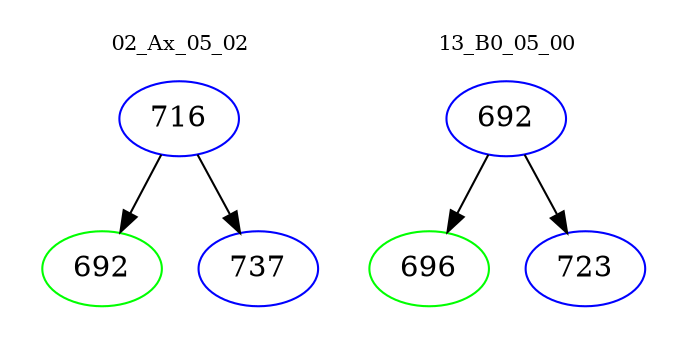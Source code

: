 digraph{
subgraph cluster_0 {
color = white
label = "02_Ax_05_02";
fontsize=10;
T0_716 [label="716", color="blue"]
T0_716 -> T0_692 [color="black"]
T0_692 [label="692", color="green"]
T0_716 -> T0_737 [color="black"]
T0_737 [label="737", color="blue"]
}
subgraph cluster_1 {
color = white
label = "13_B0_05_00";
fontsize=10;
T1_692 [label="692", color="blue"]
T1_692 -> T1_696 [color="black"]
T1_696 [label="696", color="green"]
T1_692 -> T1_723 [color="black"]
T1_723 [label="723", color="blue"]
}
}

